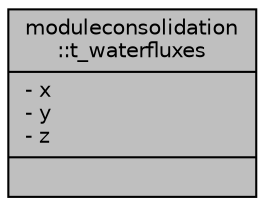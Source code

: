 digraph "moduleconsolidation::t_waterfluxes"
{
 // LATEX_PDF_SIZE
  edge [fontname="Helvetica",fontsize="10",labelfontname="Helvetica",labelfontsize="10"];
  node [fontname="Helvetica",fontsize="10",shape=record];
  Node1 [label="{moduleconsolidation\l::t_waterfluxes\n|- x\l- y\l- z\l|}",height=0.2,width=0.4,color="black", fillcolor="grey75", style="filled", fontcolor="black",tooltip=" "];
}
